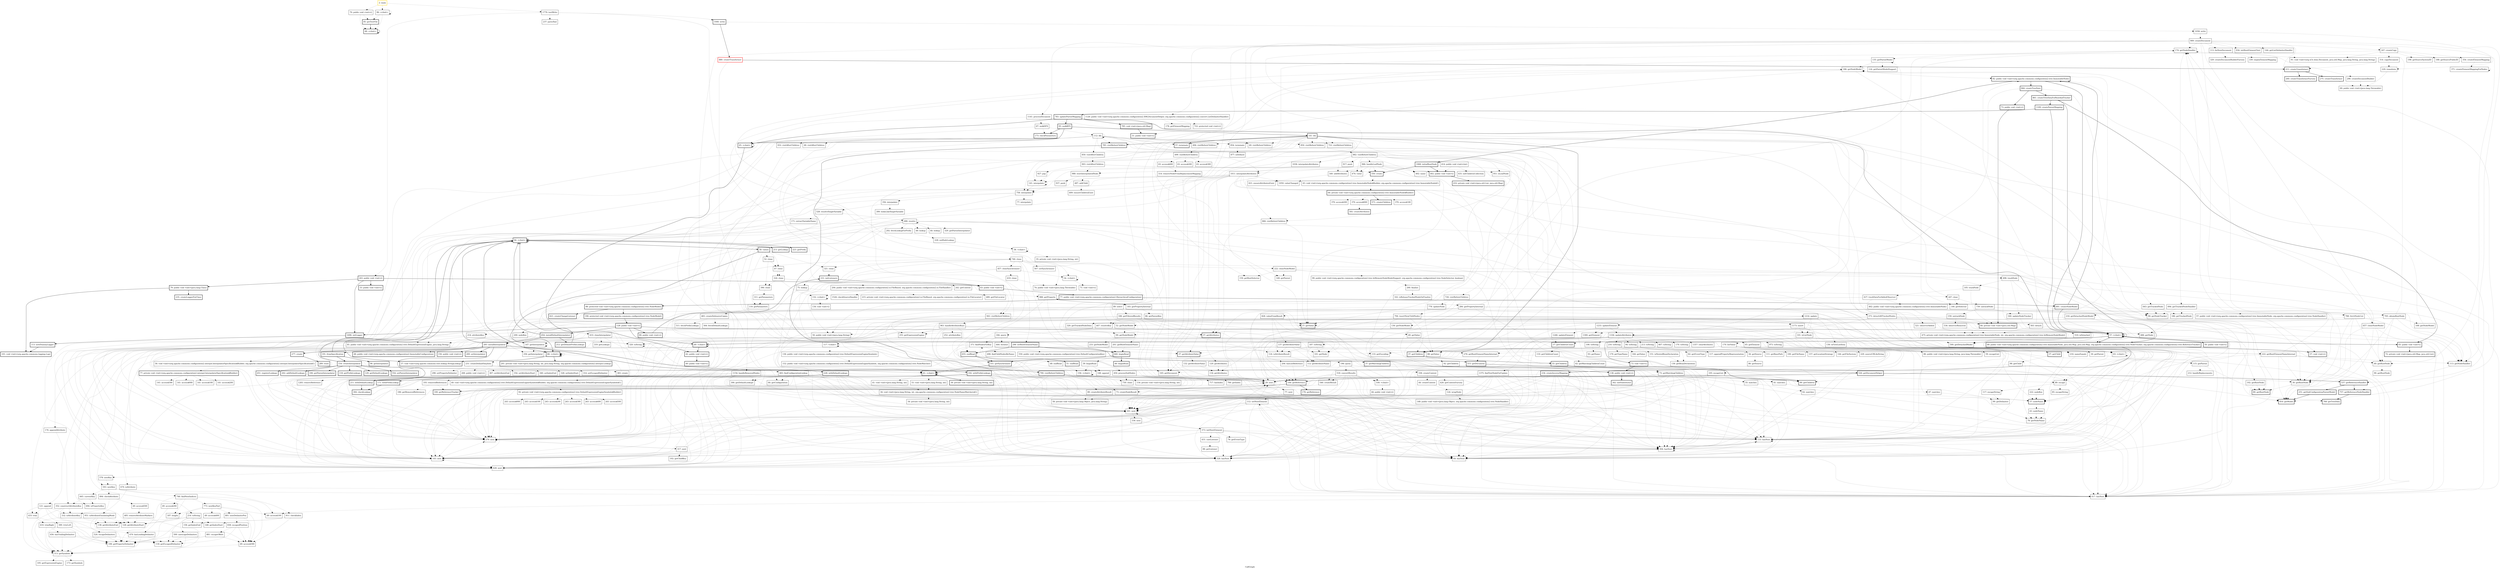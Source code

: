 digraph "CallGraph" {
    label="CallGraph";
node [shape=box];
"2: main" [color=gold] [style=bold]
"880: createTransformer" [color=red] [style=bold]
"96: <clinit>"
"1779: testWrite"
"70: public void <init>()"
"48: <clinit>" [style=bold]
"85: getTestFile" [style=bold]
"237: parseXml"
"1046: write" [style=bold]
"298: setRootElementName" [style=bold]
"243: public void <init>()" [style=bold]
"1058: write"
"640: beginRead" [style=bold]
"655: endRead" [style=bold]
"515: getDocument" [style=bold]
"63: public void <init>()" [style=bold]
"79: public void <init>(java.lang.Class)" [style=bold]
"33: public void <init>()" [style=bold]
"1696: initLogger" [style=bold]
"211: createTransformer" [style=bold]
"133: getEncoding"
"229: transform"
"909: createDocument"
"551: getSynchronizer" [style=bold]
"39: beginRead"
"46: beginRead" [style=bold]
"48: endRead"
"51: endRead" [style=bold]
"526: getDocumentHelper" [style=bold]
"165: getDocument"
"77: public void <init>(org.apache.commons.configuration2.HierarchicalConfiguration)" [style=bold]
"235: createLoggerForClass" [style=bold]
"101: void <init>(org.apache.commons.logging.Log)" [style=bold]
"113: newDummyLogger" [style=bold]
"260: createTransformerFactory" [style=bold]
"275: createTransformer" [style=bold]
"60: public void <init>(java.lang.Throwable)"
"113: forNewDocument"
"88: getValue"
"30: getRootNode"
"40: getRootNode"
"113: getNodeHandler"
"174: getNodeHandler"
"1141: processDocument"
"1154: handleRemovedNodes"
"1126: public void <init>(org.apache.commons.configuration2.XMLDocumentHelper, org.apache.commons.configuration2.convert.ListDelimiterHandler)"
"247: createCopy"
"184: getReference" [style=bold]
"934: initRootElementText"
"816: getModel" [style=bold]
"144: getListDelimiterHandler"
"201: getRootElementName"
"537: getReferenceHandler" [style=bold]
"41: <clinit>" [style=bold]
"156: <clinit>"
"148: append"
"691: createNodeModel" [style=bold]
"88: protected void <init>(org.apache.commons.configuration2.tree.NodeModel)" [style=bold]
"329: createDocumentBuilderFactory"
"91: void <init>(org.w3c.dom.Document, java.util.Map, java.lang.String, java.lang.String)"
"296: createDocumentBuilder"
"339: emptyElementMapping"
"80: getRootNode" [style=bold]
"90: getRootNode"
"757: getReferenceNodeHandler" [style=bold]
"135: getParentModel"
"694: getTrackedNodeHandler"
"146: getSelector"
"45: <clinit>" [style=bold]
"67: walkDFS"
"1336: updateAttributes"
"193: removedReferences"
"1283: removeReference"
"29: next"
"628: next"
"301: next"
"279: next"
"143: next"
"64: hasNext"
"617: hasNext"
"328: hasNext"
"304: hasNext"
"133: hasNext"
"722: protected void <init>()"
"178: getElementMapping"
"314: copyDocument"
"198: getSourceSystemID"
"188: getSourcePublicID"
"354: createElementMapping"
"100: getReferenceTracker" [style=bold]
"176: getReference" [style=bold]
"222: getRootElementNameInternal"
"276: getRootElementNameInternal"
"251: getSubConfigurationParentModel" [style=bold]
"38: private void <init>(java.lang.String, int)" [style=bold]
"154: private void <init>(java.lang.String, int)"
"57: <clinit>" [style=bold]
"82: public void <init>(org.apache.commons.configuration2.tree.ImmutableNode)" [style=bold]
"705: obtainRootNode"
"190: protected void <init>(org.apache.commons.configuration2.tree.NodeModel)" [style=bold]
"621: createChangeListener" [style=bold]
"768: getTreeData" [style=bold]
"124: getParentModelSupport"
"186: getNodeModel"
"99: getNodeModel"
"57: public void <init>(org.apache.commons.configuration2.tree.ImmutableNode, org.apache.commons.configuration2.tree.NodeHandler)"
"186: getTrackedNode"
"216: getDetachedNodeModel"
"90: getNodeTracker"
"42: public void <init>()" [style=bold]
"173: checkParameters" [style=bold]
"112: dfs"
"1357: clearAttributes"
"216: toString"
"214: toString"
"667: toString"
"320: toString"
"106: toString"
"170: toString"
"187: toString"
"94: toString"
"973: toString"
"213: toString"
"320: toString"
"134: getAttributes"
"186: getRemovedReferences"
"77: next"
"578: nextKey"
"334: next"
"317: next"
"112: setNextElement"
"49: access$100"
"31: public void <init>()" [style=bold]
"371: createElementMappingForNodes"
"37: nodeName" [style=bold]
"68: public void <init>(org.apache.commons.configuration2.tree.ImmutableNode, java.util.Map, java.util.Map, org.apache.commons.configuration2.tree.NodeTracker, org.apache.commons.configuration2.tree.ReferenceTracker)" [style=bold]
"83: public void <init>()" [style=bold]
"844: createTreeData" [style=bold]
"1068: initialRootNode" [style=bold]
"52: getNodeModel"
"136: getNodeModel"
"108: getNodeModel"
"128: public void <init>()" [style=bold]
"643: getTrackedNode"
"159: getRootSelector"
"149: getParent"
"233: getNodeModel"
"37: void <init>()" [style=bold]
"320: getTrackedNodeData"
"488: getNode"
"500: getDetachedModel"
"37: getChildren" [style=bold]
"850: visitAfterChildren"
"932: visitAfterChildren"
"48: visitAfterChildren"
"854: terminate"
"57: terminate" [style=bold]
"785: visitBeforeChildren" [style=bold]
"850: visitBeforeChildren"
"942: visitBeforeChildren"
"40: visitBeforeChildren"
"866: visitBeforeChildren"
"722: visitBeforeChildren"
"494: visitBeforeChildren"
"179: getTypeName"
"164: getValue"
"136: getBeanDeclaration"
"151: isNestedBeanDeclaration"
"138: getAttributeEnd"
"128: getAttributeStart"
"158: getIndexEnd"
"148: getIndexStart"
"118: getEscapedDelimiter"
"108: getPropertyDelimiter"
"93: getName"
"101: getNode"
"112: getAttributeName"
"124: isAttributeResult"
"117: appendPropertyRepresentation"
"82: getEventType"
"34: getSource"
"157: getLocationStrategy"
"144: getFileSystem"
"229: sourceURLAsString"
"111: getBasePath"
"100: getFileName"
"593: nextKey"
"373: initNextElement"
"102: getChildKey"
"43: nodeName"
"234: createInverseMapping" [style=bold]
"72: private void <init>(java.util.Map, java.util.List)" [style=bold]
"861: createTreeDataForRootAndTracker" [style=bold]
"73: public void <init>()" [style=bold]
"272: detachAllTrackedNodes"
"402: public void <init>()" [style=bold]
"556: create" [style=bold]
"454: installDefaultInterpolator" [style=bold]
"80: public void <init>()" [style=bold]
"49: <clinit>" [style=bold]
"57: <clinit>" [style=bold]
"50: public void <init>(java.lang.String)"
"102: getRootNode"
"55: getChildren" [style=bold]
"903: visitAfterChildren"
"877: isDefined"
"790: visitBeforeChildren" [style=bold]
"882: visitBeforeChildren"
"963: handleAttributeKeys"
"37: getValue" [style=bold]
"222: nodeKey"
"200: nodeKey"
"255: getExpressionEngine"
"37: getAttributes" [style=bold]
"728: visitBeforeChildren"
"499: visitBeforeChildren"
"86: getSource"
"665: currentKey"
"894: checkAttribute"
"911: checkIndex"
"746: findNextIndices"
"431: castListener"
"78: getEventType"
"78: getNodeName"
"1109: createParentMapping" [style=bold]
"84: private void <init>(java.util.Map)" [style=bold]
"563: detach"
"510: isDetached"
"432: private void <init>(java.util.List, java.util.Map)" [style=bold]
"43: void <init>(org.apache.commons.configuration2.tree.ImmutableNode$Builder, org.apache.commons.configuration2.tree.ImmutableNode$1)"
"94: <clinit>" [style=bold]
"285: installInterpolator" [style=bold]
"212: getDefaultPrefixLookups" [style=bold]
"331: initListeners" [style=bold]
"42: public void <init>()" [style=bold]
"73: void <init>()" [style=bold]
"50: public void <init>()" [style=bold]
"99: getChildren" [style=bold]
"951: isLeafNode"
"988: storeInterpolatedNode"
"927: pop"
"540: addAttributes"
"474: value"
"141: interpolate"
"758: interpolate"
"462: name"
"414: public void <init>(int)"
"37: getChildrenCount" [style=bold]
"917: push"
"1036: interpolateAttributes"
"966: handleLeafNode"
"214: attributeKey"
"252: attributeKey"
"49: getValue"
"81: public void <init>(org.apache.commons.configuration2.tree.DefaultExpressionEngine, java.lang.String)"
"121: append"
"117: <clinit>"
"120: getAttributes"
"778: updateNode"
"794: insertNewChildNodes"
"63: access$200"
"63: access$300"
"63: access$400"
"694: isPropertyKey"
"352: constructAttributeKey"
"49: access$500"
"332: isAttributeKey"
"49: access$300"
"773: nextKeyPart"
"187: length"
"49: access$200"
"88: getListener"
"783: updateParentMapping" [style=bold]
"475: private void <init>(org.apache.commons.configuration2.tree.ImmutableNode, int, org.apache.commons.configuration2.tree.InMemoryNodeModel)"
"64: private void <init>(org.apache.commons.configuration2.tree.ImmutableNode$Builder)" [style=bold]
"37: void <init>(org.apache.commons.text.lookup.StringLookup)" [style=bold]
"213: getLookup" [style=bold]
"223: getPrefix" [style=bold]
"66: <clinit>" [style=bold]
"58: values" [style=bold]
"269: setInterpolator" [style=bold]
"277: create" [style=bold]
"211: withDefaultLookup" [style=bold]
"48: public void <init>(org.apache.commons.configuration2.ImmutableConfiguration)" [style=bold]
"228: withDefaultLookups" [style=bold]
"192: withPrefixLookups" [style=bold]
"156: public void <init>()" [style=bold]
"191: fromSpecification" [style=bold]
"63: public void <init>()" [style=bold]
"40: public void <init>()" [style=bold]
"138: public void <init>()" [style=bold]
"487: addChild"
"937: peek"
"621: ensureAttributesExist"
"256: getInterpolator"
"77: interpolate"
"356: interpolate"
"147: getInterpolator"
"635: initChildrenCollection"
"110: getChildrenCount"
"1011: interpolateAttributes"
"1050: valueChanged"
"176: appendAttribute"
"433: trim"
"524: escapeDelimiters"
"513: getSymbols"
"136: public void <init>(org.apache.commons.configuration2.tree.DefaultExpressionEngineSymbols)"
"66: <clinit>"
"1214: update"
"1173: insert"
"514: removeNodeFromReplacementMapping"
"485: removeAttributeMarkers"
"801: nextDelimiterPos"
"49: access$400"
"470: hasLeadingDelimiter"
"95: walkBFS" [style=bold]
"785: void <init>(java.util.Map)" [style=bold]
"370: access$000"
"571: createChildren" [style=bold]
"370: access$100"
"370: access$200"
"201: private void <init>(java.lang.String, int, java.lang.String, org.apache.commons.configuration2.interpol.Lookup)" [style=bold]
"52: clone"
"321: clone"
"47: clone"
"730: clone"
"746: clone"
"56: void <init>(org.apache.commons.configuration2.interpol.InterpolatorSpecification$Builder, org.apache.commons.configuration2.interpol.InterpolatorSpecification$1)"
"289: reset" [style=bold]
"304: checkLookup" [style=bold]
"171: withPrefixLookup" [style=bold]
"96: getInterpolator" [style=bold]
"154: createInterpolator" [style=bold]
"342: initSubstitutor" [style=bold]
"609: ensureChildrenExist"
"399: looksLikeSingleVariable"
"528: resolveSingleVariable"
"41: <clinit>"
"62: getMatchingChildrenCount"
"37: getAttributeValue" [style=bold]
"389: trimLeft"
"410: trimRight"
"105: getExpressionEngine"
"173: getSymbols"
"152: public void <init>(org.apache.commons.configuration2.tree.DefaultExpressionEngineSymbols, org.apache.commons.configuration2.tree.NodeMatcher)"
"231: createDefaultSmybols"
"63: <clinit>"
"89: escape"
"1233: updateElement"
"101: isListNode"
"136: isFirstListItem"
"170: listValue"
"1300: getElement"
"838: escapedPosition"
"500: unescapeDelimiters"
"141: bfs" [style=bold]
"592: createAttributes" [style=bold]
"396: clone"
"47: clone"
"324: clone"
"74: public void <init>(java.lang.Throwable)"
"567: setSynchronizer"
"433: cloneInterpolator"
"222: cloneNodeModel"
"657: cloneNodeModel"
"54: <clinit>"
"457: cloneSynchronizer"
"77: private void <init>(org.apache.commons.configuration2.interpol.InterpolatorSpecification$Builder)" [style=bold]
"554: setParentInterpolator" [style=bold]
"451: registerLookups" [style=bold]
"262: addDefaultLookups" [style=bold]
"106: getParentInterpolator" [style=bold]
"118: getPrefixLookups" [style=bold]
"129: getDefaultLookups" [style=bold]
"486: resolve"
"171: extractVariableName"
"55: void <init>(java.lang.String, int)"
"41: void <init>(java.lang.String, int)"
"73: getMatchingChildren"
"132: getAttributeValue"
"456: hasTrailingDelimiter"
"268: public void <init>()"
"383: create"
"367: setAttributeEnd"
"354: setAttributeStart"
"340: setIndexEnd"
"328: setIndexStart"
"314: setEscapedDelimiter"
"298: setPropertyDelimiter"
"117: escapeString"
"85: escapeString"
"1246: updateElement"
"204: hasListReference"
"37: getChild" [style=bold]
"30: getParent"
"216: nameEquals"
"86: public void <init>(java.lang.String, java.lang.Throwable)"
"105: escapeList"
"59: escapeList"
"37: getChildren" [style=bold]
"65: getElement"
"881: escapeOffset"
"311: getParameters"
"110: getParameters"
"132: <clinit>"
"204: public void <init>(org.apache.commons.configuration2.io.FileBased, org.apache.commons.configuration2.io.FileHandler)"
"242: getContent"
"319: getLookups"
"306: getDefaultLookups"
"483: findConfigurationLookup"
"99: public void <init>(org.apache.commons.configuration2.tree.InMemoryNodeModelSupport, org.apache.commons.configuration2.tree.NodeSelector, boolean)"
"498: trackNode"
"71: void <init>()"
"410: clone"
"141: access$000"
"141: access$100"
"141: access$200"
"141: access$300"
"46: lookup"
"44: lookup"
"75: lookup"
"329: getParentInterpolator"
"292: fetchLookupForPrefix"
"34: void <init>(java.lang.String, int, org.apache.commons.configuration2.tree.NodeNameMatchers$1)"
"55: matches"
"41: matches"
"40: void <init>(org.apache.commons.configuration2.tree.DefaultExpressionEngineSymbols$Builder, org.apache.commons.configuration2.tree.DefaultExpressionEngineSymbols$1)"
"99: getDelimiter"
"1375: findTextNodeForUpdate"
"98: getChild"
"115: getParent"
"92: getChildren"
"483: createDefensiveCopies"
"134: void <init>()"
"215: private void <init>(org.apache.commons.configuration2.io.FileBased, org.apache.commons.configuration2.io.FileLocator)"
"489: getFileLocator"
"1526: checkSourceHandler"
"64: getConfiguration"
"266: finalize"
"105: trackNode"
"160: updateNodeTracker"
"988: getProperty"
"228: nullSafeLookup"
"34: private void <init>(java.lang.String, int)"
"62: matches"
"47: matches"
"92: private void <init>(org.apache.commons.configuration2.tree.DefaultExpressionEngineSymbols$Builder)"
"212: handleReplacements"
"511: fetchPrefixLookups"
"564: fetchDefaultLookups"
"162: isReleaseTrackedNodeOnFinalize"
"247: close"
"427: trackDataForAddedObserver"
"183: getPropertyInternal"
"284: getPropertyInternal"
"38: <clinit>"
"243: access$000"
"243: access$100"
"243: access$200"
"243: access$300"
"243: access$400"
"243: access$500"
"739: untrackNode"
"521: observerAdded"
"462: public void <init>(org.apache.commons.configuration2.tree.ImmutableNode)"
"89: select"
"86: getParentKey"
"788: fetchNodeList"
"828: valueFromResult"
"35: private void <init>(java.lang.String, int)"
"159: untrackNode"
"188: getFilteredResults"
"447: resolveKey"
"137: getAttributeValue"
"534: observerRemoved"
"184: query"
"196: query"
"371: findNodesForKey"
"444: iterator"
"556: <clinit>"
"338: createContext"
"546: createResult"
"518: convertResults"
"73: createNodeResult"
"450: processSubNodes"
"498: findChildNodesByName"
"679: isAttribute"
"89: createAttributeResult"
"550: public void <init>(org.apache.commons.configuration2.tree.DefaultConfigurationKey)"
"44: public void <init>()"
"426: getContextFactory"
"44: createContext"
"58: private void <init>(java.lang.Object, java.lang.String)"
"717: hasIndex"
"706: getIndex"
"37: getMatchingChildren" [style=bold]
"951: isAttributeEmulatingMode"
"124: wrapNode"
"148: public void <init>(java.lang.Object, org.apache.commons.configuration2.tree.NodeHandler)"
"2: main"->"96: <clinit>" [style=dotted];

"2: main"->"1779: testWrite" [style=dotted];

"2: main"->"70: public void <init>()" [style=dotted];

"96: <clinit>"->"48: <clinit>" [style=dotted];

"96: <clinit>"->"96: <clinit>" [style=dotted];

"96: <clinit>"->"85: getTestFile" [style=dotted];

"1779: testWrite"->"237: parseXml" [style=dotted];

"1779: testWrite"->"1046: write" [style=dotted];

"1779: testWrite"->"298: setRootElementName" [style=dotted];

"1779: testWrite"->"243: public void <init>()" [style=dotted];

"70: public void <init>()"->"48: <clinit>" [style=dotted];

"70: public void <init>()"->"85: getTestFile" [style=dotted];

"48: <clinit>"->"48: <clinit>";

"85: getTestFile"->"48: <clinit>";

"1046: write"->"880: createTransformer";

"1046: write"->"1058: write" [style=dotted];

"298: setRootElementName"->"640: beginRead";

"298: setRootElementName"->"655: endRead";

"298: setRootElementName"->"515: getDocument";

"243: public void <init>()"->"63: public void <init>()";

"243: public void <init>()"->"79: public void <init>(java.lang.Class)";

"243: public void <init>()"->"33: public void <init>()";

"243: public void <init>()"->"1696: initLogger";

"880: createTransformer"->"211: createTransformer";

"880: createTransformer"->"133: getEncoding" [style=dotted];

"1058: write"->"229: transform" [style=dotted];

"1058: write"->"909: createDocument" [style=dotted];

"640: beginRead"->"551: getSynchronizer";

"640: beginRead"->"39: beginRead" [style=dotted];

"640: beginRead"->"46: beginRead";

"655: endRead"->"551: getSynchronizer";

"655: endRead"->"48: endRead" [style=dotted];

"655: endRead"->"51: endRead";

"515: getDocument"->"526: getDocumentHelper";

"515: getDocument"->"165: getDocument" [style=dotted];

"63: public void <init>()"->"77: public void <init>(org.apache.commons.configuration2.HierarchicalConfiguration)";

"79: public void <init>(java.lang.Class)"->"235: createLoggerForClass";

"79: public void <init>(java.lang.Class)"->"101: void <init>(org.apache.commons.logging.Log)";

"1696: initLogger"->"113: newDummyLogger";

"211: createTransformer"->"260: createTransformerFactory";

"211: createTransformer"->"275: createTransformer";

"229: transform"->"60: public void <init>(java.lang.Throwable)" [style=dotted];

"909: createDocument"->"113: forNewDocument" [style=dotted];

"909: createDocument"->"88: getValue" [style=dotted];

"909: createDocument"->"30: getRootNode" [style=dotted];

"909: createDocument"->"40: getRootNode" [style=dotted];

"909: createDocument"->"113: getNodeHandler" [style=dotted];

"909: createDocument"->"174: getNodeHandler" [style=dotted];

"909: createDocument"->"165: getDocument" [style=dotted];

"909: createDocument"->"1141: processDocument" [style=dotted];

"909: createDocument"->"1154: handleRemovedNodes" [style=dotted];

"909: createDocument"->"1126: public void <init>(org.apache.commons.configuration2.XMLDocumentHelper, org.apache.commons.configuration2.convert.ListDelimiterHandler)" [style=dotted];

"909: createDocument"->"247: createCopy" [style=dotted];

"909: createDocument"->"184: getReference" [style=dotted];

"909: createDocument"->"934: initRootElementText" [style=dotted];

"909: createDocument"->"816: getModel" [style=dotted];

"909: createDocument"->"144: getListDelimiterHandler" [style=dotted];

"909: createDocument"->"201: getRootElementName" [style=dotted];

"909: createDocument"->"537: getReferenceHandler" [style=dotted];

"551: getSynchronizer"->"41: <clinit>";

"39: beginRead"->"156: <clinit>" [style=dotted];

"39: beginRead"->"148: append" [style=dotted];

"48: endRead"->"156: <clinit>" [style=dotted];

"48: endRead"->"148: append" [style=dotted];

"526: getDocumentHelper"->"537: getReferenceHandler";

"526: getDocumentHelper"->"184: getReference";

"526: getDocumentHelper"->"30: getRootNode" [style=dotted];

"77: public void <init>(org.apache.commons.configuration2.HierarchicalConfiguration)"->"691: createNodeModel";

"77: public void <init>(org.apache.commons.configuration2.HierarchicalConfiguration)"->"88: protected void <init>(org.apache.commons.configuration2.tree.NodeModel)";

"113: newDummyLogger"->"101: void <init>(org.apache.commons.logging.Log)";

"275: createTransformer"->"60: public void <init>(java.lang.Throwable)" [style=dotted];

"113: forNewDocument"->"329: createDocumentBuilderFactory" [style=dotted];

"113: forNewDocument"->"91: void <init>(org.w3c.dom.Document, java.util.Map, java.lang.String, java.lang.String)" [style=dotted];

"113: forNewDocument"->"296: createDocumentBuilder" [style=dotted];

"113: forNewDocument"->"339: emptyElementMapping" [style=dotted];

"30: getRootNode"->"80: getRootNode" [style=dotted];

"40: getRootNode"->"90: getRootNode" [style=dotted];

"113: getNodeHandler"->"757: getReferenceNodeHandler" [style=dotted];

"174: getNodeHandler"->"135: getParentModel" [style=dotted];

"174: getNodeHandler"->"694: getTrackedNodeHandler" [style=dotted];

"174: getNodeHandler"->"146: getSelector" [style=dotted];

"1141: processDocument"->"45: <clinit>" [style=dotted];

"1141: processDocument"->"67: walkDFS" [style=dotted];

"1141: processDocument"->"30: getRootNode" [style=dotted];

"1141: processDocument"->"1336: updateAttributes" [style=dotted];

"1154: handleRemovedNodes"->"193: removedReferences" [style=dotted];

"1154: handleRemovedNodes"->"1283: removeReference" [style=dotted];

"1154: handleRemovedNodes"->"29: next" [style=dotted];

"1154: handleRemovedNodes"->"628: next" [style=dotted];

"1154: handleRemovedNodes"->"301: next" [style=dotted];

"1154: handleRemovedNodes"->"279: next" [style=dotted];

"1154: handleRemovedNodes"->"143: next" [style=dotted];

"1154: handleRemovedNodes"->"64: hasNext" [style=dotted];

"1154: handleRemovedNodes"->"617: hasNext" [style=dotted];

"1154: handleRemovedNodes"->"328: hasNext" [style=dotted];

"1154: handleRemovedNodes"->"304: hasNext" [style=dotted];

"1154: handleRemovedNodes"->"133: hasNext" [style=dotted];

"1126: public void <init>(org.apache.commons.configuration2.XMLDocumentHelper, org.apache.commons.configuration2.convert.ListDelimiterHandler)"->"722: protected void <init>()" [style=dotted];

"1126: public void <init>(org.apache.commons.configuration2.XMLDocumentHelper, org.apache.commons.configuration2.convert.ListDelimiterHandler)"->"178: getElementMapping" [style=dotted];

"1126: public void <init>(org.apache.commons.configuration2.XMLDocumentHelper, org.apache.commons.configuration2.convert.ListDelimiterHandler)"->"165: getDocument" [style=dotted];

"247: createCopy"->"314: copyDocument" [style=dotted];

"247: createCopy"->"91: void <init>(org.w3c.dom.Document, java.util.Map, java.lang.String, java.lang.String)" [style=dotted];

"247: createCopy"->"198: getSourceSystemID" [style=dotted];

"247: createCopy"->"188: getSourcePublicID" [style=dotted];

"247: createCopy"->"165: getDocument" [style=dotted];

"247: createCopy"->"354: createElementMapping" [style=dotted];

"184: getReference"->"100: getReferenceTracker";

"184: getReference"->"176: getReference";

"201: getRootElementName"->"640: beginRead" [style=dotted];

"201: getRootElementName"->"655: endRead" [style=dotted];

"201: getRootElementName"->"222: getRootElementNameInternal" [style=dotted];

"201: getRootElementName"->"276: getRootElementNameInternal" [style=dotted];

"537: getReferenceHandler"->"251: getSubConfigurationParentModel";

"537: getReferenceHandler"->"757: getReferenceNodeHandler";

"41: <clinit>"->"41: <clinit>";

"41: <clinit>"->"38: private void <init>(java.lang.String, int)";

"156: <clinit>"->"156: <clinit>" [style=dotted];

"156: <clinit>"->"154: private void <init>(java.lang.String, int)" [style=dotted];

"691: createNodeModel"->"57: <clinit>";

"691: createNodeModel"->"82: public void <init>(org.apache.commons.configuration2.tree.ImmutableNode)";

"691: createNodeModel"->"705: obtainRootNode" [style=dotted];

"88: protected void <init>(org.apache.commons.configuration2.tree.NodeModel)"->"190: protected void <init>(org.apache.commons.configuration2.tree.NodeModel)";

"88: protected void <init>(org.apache.commons.configuration2.tree.NodeModel)"->"621: createChangeListener";

"296: createDocumentBuilder"->"60: public void <init>(java.lang.Throwable)" [style=dotted];

"757: getReferenceNodeHandler"->"768: getTreeData";

"135: getParentModel"->"124: getParentModelSupport" [style=dotted];

"135: getParentModel"->"186: getNodeModel" [style=dotted];

"135: getParentModel"->"99: getNodeModel" [style=dotted];

"694: getTrackedNodeHandler"->"57: public void <init>(org.apache.commons.configuration2.tree.ImmutableNode, org.apache.commons.configuration2.tree.NodeHandler)" [style=dotted];

"694: getTrackedNodeHandler"->"186: getTrackedNode" [style=dotted];

"694: getTrackedNodeHandler"->"113: getNodeHandler" [style=dotted];

"694: getTrackedNodeHandler"->"216: getDetachedNodeModel" [style=dotted];

"694: getTrackedNodeHandler"->"90: getNodeTracker" [style=dotted];

"45: <clinit>"->"45: <clinit>";

"45: <clinit>"->"42: public void <init>()";

"67: walkDFS"->"45: <clinit>" [style=dotted];

"67: walkDFS"->"173: checkParameters" [style=dotted];

"67: walkDFS"->"112: dfs" [style=dotted];

"1336: updateAttributes"->"1357: clearAttributes" [style=dotted];

"1336: updateAttributes"->"216: toString" [style=dotted];

"1336: updateAttributes"->"214: toString" [style=dotted];

"1336: updateAttributes"->"667: toString" [style=dotted];

"1336: updateAttributes"->"320: toString" [style=dotted];

"1336: updateAttributes"->"106: toString" [style=dotted];

"1336: updateAttributes"->"170: toString" [style=dotted];

"1336: updateAttributes"->"187: toString" [style=dotted];

"1336: updateAttributes"->"94: toString" [style=dotted];

"1336: updateAttributes"->"973: toString" [style=dotted];

"1336: updateAttributes"->"213: toString" [style=dotted];

"1336: updateAttributes"->"320: toString" [style=dotted];

"1336: updateAttributes"->"29: next" [style=dotted];

"1336: updateAttributes"->"628: next" [style=dotted];

"1336: updateAttributes"->"301: next" [style=dotted];

"1336: updateAttributes"->"279: next" [style=dotted];

"1336: updateAttributes"->"143: next" [style=dotted];

"1336: updateAttributes"->"64: hasNext" [style=dotted];

"1336: updateAttributes"->"617: hasNext" [style=dotted];

"1336: updateAttributes"->"328: hasNext" [style=dotted];

"1336: updateAttributes"->"304: hasNext" [style=dotted];

"1336: updateAttributes"->"133: hasNext" [style=dotted];

"1336: updateAttributes"->"134: getAttributes" [style=dotted];

"193: removedReferences"->"100: getReferenceTracker" [style=dotted];

"193: removedReferences"->"186: getRemovedReferences" [style=dotted];

"29: next"->"77: next" [style=dotted];

"628: next"->"578: nextKey" [style=dotted];

"301: next"->"334: next" [style=dotted];

"279: next"->"317: next" [style=dotted];

"143: next"->"29: next" [style=dotted];

"143: next"->"628: next" [style=dotted];

"143: next"->"301: next" [style=dotted];

"143: next"->"279: next" [style=dotted];

"143: next"->"143: next" [style=dotted];

"64: hasNext"->"112: setNextElement" [style=dotted];

"617: hasNext"->"49: access$100" [style=dotted];

"304: hasNext"->"64: hasNext" [style=dotted];

"304: hasNext"->"617: hasNext" [style=dotted];

"304: hasNext"->"328: hasNext" [style=dotted];

"304: hasNext"->"304: hasNext" [style=dotted];

"304: hasNext"->"133: hasNext" [style=dotted];

"133: hasNext"->"64: hasNext" [style=dotted];

"133: hasNext"->"617: hasNext" [style=dotted];

"133: hasNext"->"328: hasNext" [style=dotted];

"133: hasNext"->"304: hasNext" [style=dotted];

"133: hasNext"->"133: hasNext" [style=dotted];

"722: protected void <init>()"->"31: public void <init>()" [style=dotted];

"314: copyDocument"->"211: createTransformer" [style=dotted];

"314: copyDocument"->"229: transform" [style=dotted];

"354: createElementMapping"->"371: createElementMappingForNodes" [style=dotted];

"222: getRootElementNameInternal"->"816: getModel" [style=dotted];

"222: getRootElementNameInternal"->"37: nodeName" [style=dotted];

"222: getRootElementNameInternal"->"30: getRootNode" [style=dotted];

"222: getRootElementNameInternal"->"40: getRootNode" [style=dotted];

"222: getRootElementNameInternal"->"113: getNodeHandler" [style=dotted];

"222: getRootElementNameInternal"->"174: getNodeHandler" [style=dotted];

"276: getRootElementNameInternal"->"515: getDocument" [style=dotted];

"251: getSubConfigurationParentModel"->"816: getModel";

"57: <clinit>"->"68: public void <init>(org.apache.commons.configuration2.tree.ImmutableNode, java.util.Map, java.util.Map, org.apache.commons.configuration2.tree.NodeTracker, org.apache.commons.configuration2.tree.ReferenceTracker)";

"57: <clinit>"->"83: public void <init>()";

"57: <clinit>"->"57: <clinit>";

"82: public void <init>(org.apache.commons.configuration2.tree.ImmutableNode)"->"844: createTreeData";

"82: public void <init>(org.apache.commons.configuration2.tree.ImmutableNode)"->"57: <clinit>";

"82: public void <init>(org.apache.commons.configuration2.tree.ImmutableNode)"->"1068: initialRootNode";

"705: obtainRootNode"->"52: getNodeModel" [style=dotted];

"705: obtainRootNode"->"30: getRootNode" [style=dotted];

"705: obtainRootNode"->"40: getRootNode" [style=dotted];

"705: obtainRootNode"->"113: getNodeHandler" [style=dotted];

"705: obtainRootNode"->"174: getNodeHandler" [style=dotted];

"705: obtainRootNode"->"136: getNodeModel" [style=dotted];

"705: obtainRootNode"->"108: getNodeModel" [style=dotted];

"190: protected void <init>(org.apache.commons.configuration2.tree.NodeModel)"->"128: public void <init>()";

"186: getNodeModel"->"57: <clinit>" [style=dotted];

"186: getNodeModel"->"82: public void <init>(org.apache.commons.configuration2.tree.ImmutableNode)" [style=dotted];

"186: getNodeModel"->"643: getTrackedNode" [style=dotted];

"186: getNodeModel"->"186: getNodeModel" [style=dotted];

"186: getNodeModel"->"99: getNodeModel" [style=dotted];

"186: getNodeModel"->"159: getRootSelector" [style=dotted];

"186: getNodeModel"->"149: getParent" [style=dotted];

"99: getNodeModel"->"233: getNodeModel" [style=dotted];

"57: public void <init>(org.apache.commons.configuration2.tree.ImmutableNode, org.apache.commons.configuration2.tree.NodeHandler)"->"37: void <init>()" [style=dotted];

"186: getTrackedNode"->"320: getTrackedNodeData" [style=dotted];

"186: getTrackedNode"->"488: getNode" [style=dotted];

"216: getDetachedNodeModel"->"320: getTrackedNodeData" [style=dotted];

"216: getDetachedNodeModel"->"500: getDetachedModel" [style=dotted];

"112: dfs"->"45: <clinit>" [style=dotted];

"112: dfs"->"29: next" [style=dotted];

"112: dfs"->"628: next" [style=dotted];

"112: dfs"->"301: next" [style=dotted];

"112: dfs"->"279: next" [style=dotted];

"112: dfs"->"143: next" [style=dotted];

"112: dfs"->"64: hasNext" [style=dotted];

"112: dfs"->"617: hasNext" [style=dotted];

"112: dfs"->"328: hasNext" [style=dotted];

"112: dfs"->"304: hasNext" [style=dotted];

"112: dfs"->"133: hasNext" [style=dotted];

"112: dfs"->"37: getChildren" [style=dotted];

"112: dfs"->"850: visitAfterChildren" [style=dotted];

"112: dfs"->"932: visitAfterChildren" [style=dotted];

"112: dfs"->"48: visitAfterChildren" [style=dotted];

"112: dfs"->"854: terminate" [style=dotted];

"112: dfs"->"57: terminate" [style=dotted];

"112: dfs"->"785: visitBeforeChildren" [style=dotted];

"112: dfs"->"850: visitBeforeChildren" [style=dotted];

"112: dfs"->"942: visitBeforeChildren" [style=dotted];

"112: dfs"->"40: visitBeforeChildren" [style=dotted];

"112: dfs"->"866: visitBeforeChildren" [style=dotted];

"112: dfs"->"722: visitBeforeChildren" [style=dotted];

"112: dfs"->"494: visitBeforeChildren" [style=dotted];

"112: dfs"->"112: dfs" [style=dotted];

"216: toString"->"179: getTypeName" [style=dotted];

"216: toString"->"164: getValue" [style=dotted];

"216: toString"->"136: getBeanDeclaration" [style=dotted];

"216: toString"->"151: isNestedBeanDeclaration" [style=dotted];

"214: toString"->"138: getAttributeEnd" [style=dotted];

"214: toString"->"128: getAttributeStart" [style=dotted];

"214: toString"->"158: getIndexEnd" [style=dotted];

"214: toString"->"148: getIndexStart" [style=dotted];

"214: toString"->"118: getEscapedDelimiter" [style=dotted];

"214: toString"->"108: getPropertyDelimiter" [style=dotted];

"106: toString"->"93: getName" [style=dotted];

"187: toString"->"101: getNode" [style=dotted];

"187: toString"->"112: getAttributeName" [style=dotted];

"187: toString"->"124: isAttributeResult" [style=dotted];

"94: toString"->"117: appendPropertyRepresentation" [style=dotted];

"94: toString"->"82: getEventType" [style=dotted];

"94: toString"->"34: getSource" [style=dotted];

"973: toString"->"222: getRootElementNameInternal" [style=dotted];

"973: toString"->"276: getRootElementNameInternal" [style=dotted];

"213: toString"->"157: getLocationStrategy" [style=dotted];

"213: toString"->"144: getFileSystem" [style=dotted];

"213: toString"->"133: getEncoding" [style=dotted];

"213: toString"->"229: sourceURLAsString" [style=dotted];

"213: toString"->"111: getBasePath" [style=dotted];

"213: toString"->"100: getFileName" [style=dotted];

"320: toString"->"320: toString" [style=dotted];

"77: next"->"112: setNextElement" [style=dotted];

"578: nextKey"->"593: nextKey" [style=dotted];

"334: next"->"373: initNextElement" [style=dotted];

"317: next"->"102: getChildKey" [style=dotted];

"317: next"->"29: next" [style=dotted];

"317: next"->"628: next" [style=dotted];

"317: next"->"301: next" [style=dotted];

"317: next"->"279: next" [style=dotted];

"317: next"->"143: next" [style=dotted];

"112: setNextElement"->"29: next" [style=dotted];

"112: setNextElement"->"628: next" [style=dotted];

"112: setNextElement"->"301: next" [style=dotted];

"112: setNextElement"->"279: next" [style=dotted];

"112: setNextElement"->"143: next" [style=dotted];

"112: setNextElement"->"64: hasNext" [style=dotted];

"112: setNextElement"->"617: hasNext" [style=dotted];

"112: setNextElement"->"328: hasNext" [style=dotted];

"112: setNextElement"->"304: hasNext" [style=dotted];

"112: setNextElement"->"133: hasNext" [style=dotted];

"371: createElementMappingForNodes"->"371: createElementMappingForNodes" [style=dotted];

"37: nodeName"->"43: nodeName" [style=dotted];

"68: public void <init>(org.apache.commons.configuration2.tree.ImmutableNode, java.util.Map, java.util.Map, org.apache.commons.configuration2.tree.NodeTracker, org.apache.commons.configuration2.tree.ReferenceTracker)"->"37: void <init>()";

"68: public void <init>(org.apache.commons.configuration2.tree.ImmutableNode, java.util.Map, java.util.Map, org.apache.commons.configuration2.tree.NodeTracker, org.apache.commons.configuration2.tree.ReferenceTracker)"->"234: createInverseMapping";

"83: public void <init>()"->"72: private void <init>(java.util.Map, java.util.List)";

"844: createTreeData"->"90: getNodeTracker" [style=dotted];

"844: createTreeData"->"861: createTreeDataForRootAndTracker";

"844: createTreeData"->"73: public void <init>()";

"844: createTreeData"->"272: detachAllTrackedNodes" [style=dotted];

"1068: initialRootNode"->"402: public void <init>()";

"1068: initialRootNode"->"556: create";

"52: getNodeModel"->"99: getNodeModel" [style=dotted];

"52: getNodeModel"->"186: getNodeModel" [style=dotted];

"136: getNodeModel"->"99: getNodeModel" [style=dotted];

"108: getNodeModel"->"186: getNodeModel" [style=dotted];

"128: public void <init>()"->"454: installDefaultInterpolator";

"128: public void <init>()"->"1696: initLogger";

"128: public void <init>()"->"80: public void <init>()";

"128: public void <init>()"->"49: <clinit>";

"128: public void <init>()"->"57: <clinit>";

"643: getTrackedNode"->"186: getTrackedNode" [style=dotted];

"643: getTrackedNode"->"90: getNodeTracker" [style=dotted];

"233: getNodeModel"->"640: beginRead" [style=dotted];

"233: getNodeModel"->"655: endRead" [style=dotted];

"233: getNodeModel"->"816: getModel" [style=dotted];

"320: getTrackedNodeData"->"50: public void <init>(java.lang.String)" [style=dotted];

"488: getNode"->"500: getDetachedModel" [style=dotted];

"488: getNode"->"102: getRootNode" [style=dotted];

"37: getChildren"->"55: getChildren";

"850: visitAfterChildren"->"903: visitAfterChildren" [style=dotted];

"854: terminate"->"877: isDefined" [style=dotted];

"785: visitBeforeChildren"->"790: visitBeforeChildren";

"850: visitBeforeChildren"->"882: visitBeforeChildren" [style=dotted];

"942: visitBeforeChildren"->"963: handleAttributeKeys" [style=dotted];

"942: visitBeforeChildren"->"37: getValue" [style=dotted];

"942: visitBeforeChildren"->"222: nodeKey" [style=dotted];

"942: visitBeforeChildren"->"200: nodeKey" [style=dotted];

"942: visitBeforeChildren"->"255: getExpressionEngine" [style=dotted];

"866: visitBeforeChildren"->"37: getValue" [style=dotted];

"866: visitBeforeChildren"->"37: getAttributes" [style=dotted];

"722: visitBeforeChildren"->"728: visitBeforeChildren" [style=dotted];

"494: visitBeforeChildren"->"499: visitBeforeChildren" [style=dotted];

"151: isNestedBeanDeclaration"->"136: getBeanDeclaration" [style=dotted];

"124: isAttributeResult"->"112: getAttributeName" [style=dotted];

"34: getSource"->"86: getSource" [style=dotted];

"593: nextKey"->"617: hasNext" [style=dotted];

"593: nextKey"->"665: currentKey" [style=dotted];

"593: nextKey"->"894: checkAttribute" [style=dotted];

"593: nextKey"->"911: checkIndex" [style=dotted];

"593: nextKey"->"746: findNextIndices" [style=dotted];

"373: initNextElement"->"431: castListener" [style=dotted];

"373: initNextElement"->"78: getEventType" [style=dotted];

"373: initNextElement"->"29: next" [style=dotted];

"373: initNextElement"->"628: next" [style=dotted];

"373: initNextElement"->"301: next" [style=dotted];

"373: initNextElement"->"279: next" [style=dotted];

"373: initNextElement"->"143: next" [style=dotted];

"373: initNextElement"->"64: hasNext" [style=dotted];

"373: initNextElement"->"617: hasNext" [style=dotted];

"373: initNextElement"->"328: hasNext" [style=dotted];

"373: initNextElement"->"304: hasNext" [style=dotted];

"373: initNextElement"->"133: hasNext" [style=dotted];

"43: nodeName"->"78: getNodeName" [style=dotted];

"234: createInverseMapping"->"29: next" [style=dotted];

"234: createInverseMapping"->"628: next" [style=dotted];

"234: createInverseMapping"->"301: next" [style=dotted];

"234: createInverseMapping"->"279: next" [style=dotted];

"234: createInverseMapping"->"143: next" [style=dotted];

"234: createInverseMapping"->"64: hasNext" [style=dotted];

"234: createInverseMapping"->"617: hasNext" [style=dotted];

"234: createInverseMapping"->"328: hasNext" [style=dotted];

"234: createInverseMapping"->"304: hasNext" [style=dotted];

"234: createInverseMapping"->"133: hasNext" [style=dotted];

"861: createTreeDataForRootAndTracker"->"68: public void <init>(org.apache.commons.configuration2.tree.ImmutableNode, java.util.Map, java.util.Map, org.apache.commons.configuration2.tree.NodeTracker, org.apache.commons.configuration2.tree.ReferenceTracker)";

"861: createTreeDataForRootAndTracker"->"83: public void <init>()";

"861: createTreeDataForRootAndTracker"->"1109: createParentMapping";

"73: public void <init>()"->"84: private void <init>(java.util.Map)";

"272: detachAllTrackedNodes"->"84: private void <init>(java.util.Map)" [style=dotted];

"272: detachAllTrackedNodes"->"563: detach" [style=dotted];

"272: detachAllTrackedNodes"->"510: isDetached" [style=dotted];

"272: detachAllTrackedNodes"->"29: next" [style=dotted];

"272: detachAllTrackedNodes"->"628: next" [style=dotted];

"272: detachAllTrackedNodes"->"301: next" [style=dotted];

"272: detachAllTrackedNodes"->"279: next" [style=dotted];

"272: detachAllTrackedNodes"->"143: next" [style=dotted];

"272: detachAllTrackedNodes"->"64: hasNext" [style=dotted];

"272: detachAllTrackedNodes"->"617: hasNext" [style=dotted];

"272: detachAllTrackedNodes"->"328: hasNext" [style=dotted];

"272: detachAllTrackedNodes"->"304: hasNext" [style=dotted];

"272: detachAllTrackedNodes"->"133: hasNext" [style=dotted];

"402: public void <init>()"->"432: private void <init>(java.util.List, java.util.Map)";

"556: create"->"43: void <init>(org.apache.commons.configuration2.tree.ImmutableNode$Builder, org.apache.commons.configuration2.tree.ImmutableNode$1)" [style=dotted];

"454: installDefaultInterpolator"->"94: <clinit>";

"454: installDefaultInterpolator"->"285: installInterpolator";

"454: installDefaultInterpolator"->"212: getDefaultPrefixLookups";

"80: public void <init>()"->"331: initListeners";

"49: <clinit>"->"49: <clinit>";

"49: <clinit>"->"42: public void <init>()";

"57: <clinit>"->"57: <clinit>";

"57: <clinit>"->"73: void <init>()";

"57: <clinit>"->"50: public void <init>()";

"57: <clinit>"->"49: <clinit>";

"102: getRootNode"->"768: getTreeData" [style=dotted];

"102: getRootNode"->"80: getRootNode" [style=dotted];

"55: getChildren"->"99: getChildren";

"903: visitAfterChildren"->"951: isLeafNode" [style=dotted];

"903: visitAfterChildren"->"556: create" [style=dotted];

"903: visitAfterChildren"->"988: storeInterpolatedNode" [style=dotted];

"903: visitAfterChildren"->"927: pop" [style=dotted];

"790: visitBeforeChildren"->"99: getChildren";

"790: visitBeforeChildren"->"29: next" [style=dotted];

"790: visitBeforeChildren"->"628: next" [style=dotted];

"790: visitBeforeChildren"->"301: next" [style=dotted];

"790: visitBeforeChildren"->"279: next" [style=dotted];

"790: visitBeforeChildren"->"143: next" [style=dotted];

"790: visitBeforeChildren"->"64: hasNext" [style=dotted];

"790: visitBeforeChildren"->"617: hasNext" [style=dotted];

"790: visitBeforeChildren"->"328: hasNext" [style=dotted];

"790: visitBeforeChildren"->"304: hasNext" [style=dotted];

"790: visitBeforeChildren"->"133: hasNext" [style=dotted];

"882: visitBeforeChildren"->"951: isLeafNode" [style=dotted];

"882: visitBeforeChildren"->"540: addAttributes" [style=dotted];

"882: visitBeforeChildren"->"474: value" [style=dotted];

"882: visitBeforeChildren"->"141: interpolate" [style=dotted];

"882: visitBeforeChildren"->"758: interpolate" [style=dotted];

"882: visitBeforeChildren"->"462: name" [style=dotted];

"882: visitBeforeChildren"->"414: public void <init>(int)" [style=dotted];

"882: visitBeforeChildren"->"37: getValue" [style=dotted];

"882: visitBeforeChildren"->"37: nodeName" [style=dotted];

"882: visitBeforeChildren"->"37: getChildrenCount" [style=dotted];

"882: visitBeforeChildren"->"917: push" [style=dotted];

"882: visitBeforeChildren"->"1036: interpolateAttributes" [style=dotted];

"882: visitBeforeChildren"->"966: handleLeafNode" [style=dotted];

"963: handleAttributeKeys"->"37: getAttributes" [style=dotted];

"963: handleAttributeKeys"->"214: attributeKey" [style=dotted];

"963: handleAttributeKeys"->"252: attributeKey" [style=dotted];

"963: handleAttributeKeys"->"255: getExpressionEngine" [style=dotted];

"963: handleAttributeKeys"->"29: next" [style=dotted];

"963: handleAttributeKeys"->"628: next" [style=dotted];

"963: handleAttributeKeys"->"301: next" [style=dotted];

"963: handleAttributeKeys"->"279: next" [style=dotted];

"963: handleAttributeKeys"->"143: next" [style=dotted];

"963: handleAttributeKeys"->"64: hasNext" [style=dotted];

"963: handleAttributeKeys"->"617: hasNext" [style=dotted];

"963: handleAttributeKeys"->"328: hasNext" [style=dotted];

"963: handleAttributeKeys"->"304: hasNext" [style=dotted];

"963: handleAttributeKeys"->"133: hasNext" [style=dotted];

"37: getValue"->"49: getValue" [style=dotted];

"222: nodeKey"->"37: nodeName" [style=dotted];

"200: nodeKey"->"81: public void <init>(org.apache.commons.configuration2.tree.DefaultExpressionEngine, java.lang.String)" [style=dotted];

"200: nodeKey"->"320: toString" [style=dotted];

"200: nodeKey"->"121: append" [style=dotted];

"200: nodeKey"->"37: nodeName" [style=dotted];

"255: getExpressionEngine"->"117: <clinit>" [style=dotted];

"37: getAttributes"->"120: getAttributes" [style=dotted];

"728: visitBeforeChildren"->"778: updateNode" [style=dotted];

"728: visitBeforeChildren"->"794: insertNewChildNodes" [style=dotted];

"499: visitBeforeChildren"->"63: access$200" [style=dotted];

"499: visitBeforeChildren"->"63: access$300" [style=dotted];

"499: visitBeforeChildren"->"63: access$400" [style=dotted];

"665: currentKey"->"694: isPropertyKey" [style=dotted];

"665: currentKey"->"352: constructAttributeKey" [style=dotted];

"894: checkAttribute"->"49: access$500" [style=dotted];

"894: checkAttribute"->"332: isAttributeKey" [style=dotted];

"911: checkIndex"->"158: getIndexEnd" [style=dotted];

"911: checkIndex"->"148: getIndexStart" [style=dotted];

"911: checkIndex"->"49: access$300" [style=dotted];

"746: findNextIndices"->"49: access$100" [style=dotted];

"746: findNextIndices"->"773: nextKeyPart" [style=dotted];

"746: findNextIndices"->"187: length" [style=dotted];

"746: findNextIndices"->"108: getPropertyDelimiter" [style=dotted];

"746: findNextIndices"->"49: access$200" [style=dotted];

"746: findNextIndices"->"49: access$300" [style=dotted];

"431: castListener"->"88: getListener" [style=dotted];

"1109: createParentMapping"->"57: <clinit>";

"1109: createParentMapping"->"783: updateParentMapping";

"563: detach"->"57: <clinit>" [style=dotted];

"563: detach"->"475: private void <init>(org.apache.commons.configuration2.tree.ImmutableNode, int, org.apache.commons.configuration2.tree.InMemoryNodeModel)" [style=dotted];

"563: detach"->"82: public void <init>(org.apache.commons.configuration2.tree.ImmutableNode)" [style=dotted];

"563: detach"->"488: getNode" [style=dotted];

"510: isDetached"->"500: getDetachedModel" [style=dotted];

"43: void <init>(org.apache.commons.configuration2.tree.ImmutableNode$Builder, org.apache.commons.configuration2.tree.ImmutableNode$1)"->"64: private void <init>(org.apache.commons.configuration2.tree.ImmutableNode$Builder)" [style=dotted];

"94: <clinit>"->"94: <clinit>";

"94: <clinit>"->"37: void <init>(org.apache.commons.text.lookup.StringLookup)";

"94: <clinit>"->"213: getLookup";

"94: <clinit>"->"223: getPrefix";

"94: <clinit>"->"66: <clinit>";

"94: <clinit>"->"58: values";

"285: installInterpolator"->"94: <clinit>";

"285: installInterpolator"->"269: setInterpolator";

"285: installInterpolator"->"277: create";

"285: installInterpolator"->"211: withDefaultLookup";

"285: installInterpolator"->"48: public void <init>(org.apache.commons.configuration2.ImmutableConfiguration)";

"285: installInterpolator"->"228: withDefaultLookups";

"285: installInterpolator"->"192: withPrefixLookups";

"285: installInterpolator"->"156: public void <init>()";

"285: installInterpolator"->"191: fromSpecification";

"212: getDefaultPrefixLookups"->"94: <clinit>";

"331: initListeners"->"63: public void <init>()";

"42: public void <init>()"->"40: public void <init>()";

"73: void <init>()"->"138: public void <init>()";

"951: isLeafNode"->"37: getChildren" [style=dotted];

"988: storeInterpolatedNode"->"487: addChild" [style=dotted];

"988: storeInterpolatedNode"->"937: peek" [style=dotted];

"540: addAttributes"->"621: ensureAttributesExist" [style=dotted];

"141: interpolate"->"758: interpolate" [style=dotted];

"141: interpolate"->"141: interpolate" [style=dotted];

"758: interpolate"->"256: getInterpolator" [style=dotted];

"758: interpolate"->"77: interpolate" [style=dotted];

"758: interpolate"->"356: interpolate" [style=dotted];

"758: interpolate"->"147: getInterpolator" [style=dotted];

"414: public void <init>(int)"->"402: public void <init>()" [style=dotted];

"414: public void <init>(int)"->"635: initChildrenCollection" [style=dotted];

"37: getChildrenCount"->"110: getChildrenCount" [style=dotted];

"1036: interpolateAttributes"->"1011: interpolateAttributes" [style=dotted];

"966: handleLeafNode"->"88: getValue" [style=dotted];

"966: handleLeafNode"->"556: create" [style=dotted];

"966: handleLeafNode"->"540: addAttributes" [style=dotted];

"966: handleLeafNode"->"474: value" [style=dotted];

"966: handleLeafNode"->"462: name" [style=dotted];

"966: handleLeafNode"->"402: public void <init>()" [style=dotted];

"966: handleLeafNode"->"37: nodeName" [style=dotted];

"966: handleLeafNode"->"37: getValue" [style=dotted];

"966: handleLeafNode"->"988: storeInterpolatedNode" [style=dotted];

"966: handleLeafNode"->"1050: valueChanged" [style=dotted];

"966: handleLeafNode"->"1011: interpolateAttributes" [style=dotted];

"966: handleLeafNode"->"141: interpolate" [style=dotted];

"966: handleLeafNode"->"758: interpolate" [style=dotted];

"214: attributeKey"->"81: public void <init>(org.apache.commons.configuration2.tree.DefaultExpressionEngine, java.lang.String)" [style=dotted];

"214: attributeKey"->"320: toString" [style=dotted];

"214: attributeKey"->"176: appendAttribute" [style=dotted];

"49: getValue"->"88: getValue" [style=dotted];

"81: public void <init>(org.apache.commons.configuration2.tree.DefaultExpressionEngine, java.lang.String)"->"433: trim" [style=dotted];

"121: append"->"524: escapeDelimiters" [style=dotted];

"121: append"->"108: getPropertyDelimiter" [style=dotted];

"121: append"->"513: getSymbols" [style=dotted];

"121: append"->"332: isAttributeKey" [style=dotted];

"121: append"->"433: trim" [style=dotted];

"117: <clinit>"->"117: <clinit>" [style=dotted];

"117: <clinit>"->"136: public void <init>(org.apache.commons.configuration2.tree.DefaultExpressionEngineSymbols)" [style=dotted];

"117: <clinit>"->"66: <clinit>" [style=dotted];

"120: getAttributes"->"134: getAttributes" [style=dotted];

"778: updateNode"->"184: getReference" [style=dotted];

"778: updateNode"->"1214: update" [style=dotted];

"794: insertNewChildNodes"->"37: getChildren" [style=dotted];

"794: insertNewChildNodes"->"1173: insert" [style=dotted];

"794: insertNewChildNodes"->"29: next" [style=dotted];

"794: insertNewChildNodes"->"628: next" [style=dotted];

"794: insertNewChildNodes"->"301: next" [style=dotted];

"794: insertNewChildNodes"->"279: next" [style=dotted];

"794: insertNewChildNodes"->"143: next" [style=dotted];

"794: insertNewChildNodes"->"64: hasNext" [style=dotted];

"794: insertNewChildNodes"->"617: hasNext" [style=dotted];

"794: insertNewChildNodes"->"328: hasNext" [style=dotted];

"794: insertNewChildNodes"->"304: hasNext" [style=dotted];

"794: insertNewChildNodes"->"133: hasNext" [style=dotted];

"794: insertNewChildNodes"->"184: getReference" [style=dotted];

"63: access$400"->"514: removeNodeFromReplacementMapping" [style=dotted];

"352: constructAttributeKey"->"332: isAttributeKey" [style=dotted];

"352: constructAttributeKey"->"138: getAttributeEnd" [style=dotted];

"352: constructAttributeKey"->"128: getAttributeStart" [style=dotted];

"352: constructAttributeKey"->"513: getSymbols" [style=dotted];

"49: access$500"->"485: removeAttributeMarkers" [style=dotted];

"332: isAttributeKey"->"513: getSymbols" [style=dotted];

"332: isAttributeKey"->"138: getAttributeEnd" [style=dotted];

"332: isAttributeKey"->"128: getAttributeStart" [style=dotted];

"49: access$300"->"513: getSymbols" [style=dotted];

"773: nextKeyPart"->"801: nextDelimiterPos" [style=dotted];

"773: nextKeyPart"->"187: length" [style=dotted];

"773: nextKeyPart"->"128: getAttributeStart" [style=dotted];

"773: nextKeyPart"->"49: access$100" [style=dotted];

"773: nextKeyPart"->"49: access$300" [style=dotted];

"773: nextKeyPart"->"49: access$400" [style=dotted];

"49: access$200"->"470: hasLeadingDelimiter" [style=dotted];

"783: updateParentMapping"->"45: <clinit>";

"783: updateParentMapping"->"95: walkBFS";

"783: updateParentMapping"->"785: void <init>(java.util.Map)";

"783: updateParentMapping"->"57: <clinit>";

"64: private void <init>(org.apache.commons.configuration2.tree.ImmutableNode$Builder)"->"370: access$000" [style=dotted];

"64: private void <init>(org.apache.commons.configuration2.tree.ImmutableNode$Builder)"->"571: createChildren";

"64: private void <init>(org.apache.commons.configuration2.tree.ImmutableNode$Builder)"->"370: access$100" [style=dotted];

"64: private void <init>(org.apache.commons.configuration2.tree.ImmutableNode$Builder)"->"370: access$200" [style=dotted];

"66: <clinit>"->"66: <clinit>";

"66: <clinit>"->"201: private void <init>(java.lang.String, int, java.lang.String, org.apache.commons.configuration2.interpol.Lookup)";

"66: <clinit>"->"37: void <init>(org.apache.commons.text.lookup.StringLookup)";

"58: values"->"66: <clinit>";

"58: values"->"52: clone" [style=dotted];

"58: values"->"321: clone" [style=dotted];

"58: values"->"47: clone" [style=dotted];

"58: values"->"730: clone" [style=dotted];

"58: values"->"746: clone" [style=dotted];

"277: create"->"56: void <init>(org.apache.commons.configuration2.interpol.InterpolatorSpecification$Builder, org.apache.commons.configuration2.interpol.InterpolatorSpecification$1)" [style=dotted];

"277: create"->"289: reset";

"211: withDefaultLookup"->"304: checkLookup";

"228: withDefaultLookups"->"211: withDefaultLookup";

"228: withDefaultLookups"->"29: next" [style=dotted];

"228: withDefaultLookups"->"628: next" [style=dotted];

"228: withDefaultLookups"->"301: next" [style=dotted];

"228: withDefaultLookups"->"279: next" [style=dotted];

"228: withDefaultLookups"->"143: next" [style=dotted];

"228: withDefaultLookups"->"64: hasNext" [style=dotted];

"228: withDefaultLookups"->"617: hasNext" [style=dotted];

"228: withDefaultLookups"->"328: hasNext" [style=dotted];

"228: withDefaultLookups"->"304: hasNext" [style=dotted];

"228: withDefaultLookups"->"133: hasNext" [style=dotted];

"192: withPrefixLookups"->"171: withPrefixLookup";

"192: withPrefixLookups"->"29: next" [style=dotted];

"192: withPrefixLookups"->"628: next" [style=dotted];

"192: withPrefixLookups"->"301: next" [style=dotted];

"192: withPrefixLookups"->"279: next" [style=dotted];

"192: withPrefixLookups"->"143: next" [style=dotted];

"192: withPrefixLookups"->"64: hasNext" [style=dotted];

"192: withPrefixLookups"->"617: hasNext" [style=dotted];

"192: withPrefixLookups"->"328: hasNext" [style=dotted];

"192: withPrefixLookups"->"304: hasNext" [style=dotted];

"192: withPrefixLookups"->"133: hasNext" [style=dotted];

"191: fromSpecification"->"94: <clinit>";

"191: fromSpecification"->"96: getInterpolator";

"191: fromSpecification"->"154: createInterpolator";

"138: public void <init>()"->"342: initSubstitutor";

"487: addChild"->"609: ensureChildrenExist" [style=dotted];

"356: interpolate"->"399: looksLikeSingleVariable" [style=dotted];

"356: interpolate"->"528: resolveSingleVariable" [style=dotted];

"147: getInterpolator"->"256: getInterpolator" [style=dotted];

"147: getInterpolator"->"147: getInterpolator" [style=dotted];

"110: getChildrenCount"->"41: <clinit>" [style=dotted];

"110: getChildrenCount"->"62: getMatchingChildrenCount" [style=dotted];

"110: getChildrenCount"->"99: getChildren" [style=dotted];

"1011: interpolateAttributes"->"37: getAttributes" [style=dotted];

"1011: interpolateAttributes"->"1050: valueChanged" [style=dotted];

"1011: interpolateAttributes"->"141: interpolate" [style=dotted];

"1011: interpolateAttributes"->"758: interpolate" [style=dotted];

"1011: interpolateAttributes"->"29: next" [style=dotted];

"1011: interpolateAttributes"->"628: next" [style=dotted];

"1011: interpolateAttributes"->"301: next" [style=dotted];

"1011: interpolateAttributes"->"279: next" [style=dotted];

"1011: interpolateAttributes"->"143: next" [style=dotted];

"1011: interpolateAttributes"->"64: hasNext" [style=dotted];

"1011: interpolateAttributes"->"617: hasNext" [style=dotted];

"1011: interpolateAttributes"->"328: hasNext" [style=dotted];

"1011: interpolateAttributes"->"304: hasNext" [style=dotted];

"1011: interpolateAttributes"->"133: hasNext" [style=dotted];

"1011: interpolateAttributes"->"37: getAttributeValue" [style=dotted];

"176: appendAttribute"->"352: constructAttributeKey" [style=dotted];

"433: trim"->"389: trimLeft" [style=dotted];

"433: trim"->"410: trimRight" [style=dotted];

"524: escapeDelimiters"->"118: getEscapedDelimiter" [style=dotted];

"524: escapeDelimiters"->"108: getPropertyDelimiter" [style=dotted];

"524: escapeDelimiters"->"513: getSymbols" [style=dotted];

"513: getSymbols"->"105: getExpressionEngine" [style=dotted];

"513: getSymbols"->"173: getSymbols" [style=dotted];

"136: public void <init>(org.apache.commons.configuration2.tree.DefaultExpressionEngineSymbols)"->"152: public void <init>(org.apache.commons.configuration2.tree.DefaultExpressionEngineSymbols, org.apache.commons.configuration2.tree.NodeMatcher)" [style=dotted];

"66: <clinit>"->"66: <clinit>" [style=dotted];

"66: <clinit>"->"231: createDefaultSmybols" [style=dotted];

"1214: update"->"63: <clinit>" [style=dotted];

"1214: update"->"89: escape" [style=dotted];

"1214: update"->"37: getValue" [style=dotted];

"1214: update"->"1233: updateElement" [style=dotted];

"1214: update"->"101: isListNode" [style=dotted];

"1214: update"->"136: isFirstListItem" [style=dotted];

"1214: update"->"170: listValue" [style=dotted];

"1173: insert"->"63: <clinit>" [style=dotted];

"1173: insert"->"1300: getElement" [style=dotted];

"1173: insert"->"89: escape" [style=dotted];

"1173: insert"->"88: getValue" [style=dotted];

"1173: insert"->"78: getNodeName" [style=dotted];

"1173: insert"->"101: isListNode" [style=dotted];

"1173: insert"->"1336: updateAttributes" [style=dotted];

"485: removeAttributeMarkers"->"513: getSymbols" [style=dotted];

"485: removeAttributeMarkers"->"138: getAttributeEnd" [style=dotted];

"485: removeAttributeMarkers"->"128: getAttributeStart" [style=dotted];

"801: nextDelimiterPos"->"49: access$300" [style=dotted];

"801: nextDelimiterPos"->"838: escapedPosition" [style=dotted];

"801: nextDelimiterPos"->"108: getPropertyDelimiter" [style=dotted];

"49: access$400"->"500: unescapeDelimiters" [style=dotted];

"470: hasLeadingDelimiter"->"513: getSymbols" [style=dotted];

"470: hasLeadingDelimiter"->"118: getEscapedDelimiter" [style=dotted];

"470: hasLeadingDelimiter"->"108: getPropertyDelimiter" [style=dotted];

"95: walkBFS"->"45: <clinit>";

"95: walkBFS"->"173: checkParameters";

"95: walkBFS"->"141: bfs";

"785: void <init>(java.util.Map)"->"31: public void <init>()";

"370: access$000"->"592: createAttributes" [style=dotted];

"52: clone"->"396: clone" [style=dotted];

"52: clone"->"47: clone" [style=dotted];

"321: clone"->"331: initListeners" [style=dotted];

"47: clone"->"324: clone" [style=dotted];

"746: clone"->"41: <clinit>" [style=dotted];

"746: clone"->"74: public void <init>(java.lang.Throwable)" [style=dotted];

"746: clone"->"567: setSynchronizer" [style=dotted];

"746: clone"->"433: cloneInterpolator" [style=dotted];

"746: clone"->"655: endRead" [style=dotted];

"746: clone"->"222: cloneNodeModel" [style=dotted];

"746: clone"->"657: cloneNodeModel" [style=dotted];

"746: clone"->"551: getSynchronizer" [style=dotted];

"746: clone"->"321: clone" [style=dotted];

"746: clone"->"640: beginRead" [style=dotted];

"746: clone"->"54: <clinit>" [style=dotted];

"746: clone"->"457: cloneSynchronizer" [style=dotted];

"56: void <init>(org.apache.commons.configuration2.interpol.InterpolatorSpecification$Builder, org.apache.commons.configuration2.interpol.InterpolatorSpecification$1)"->"77: private void <init>(org.apache.commons.configuration2.interpol.InterpolatorSpecification$Builder)" [style=dotted];

"171: withPrefixLookup"->"304: checkLookup";

"154: createInterpolator"->"94: <clinit>";

"154: createInterpolator"->"554: setParentInterpolator";

"154: createInterpolator"->"451: registerLookups";

"154: createInterpolator"->"262: addDefaultLookups";

"154: createInterpolator"->"106: getParentInterpolator";

"154: createInterpolator"->"118: getPrefixLookups";

"154: createInterpolator"->"129: getDefaultLookups";

"154: createInterpolator"->"138: public void <init>()";

"528: resolveSingleVariable"->"94: <clinit>" [style=dotted];

"528: resolveSingleVariable"->"486: resolve" [style=dotted];

"528: resolveSingleVariable"->"171: extractVariableName" [style=dotted];

"41: <clinit>"->"41: <clinit>" [style=dotted];

"41: <clinit>"->"55: void <init>(java.lang.String, int)" [style=dotted];

"41: <clinit>"->"41: void <init>(java.lang.String, int)" [style=dotted];

"62: getMatchingChildrenCount"->"73: getMatchingChildren" [style=dotted];

"37: getAttributeValue"->"132: getAttributeValue" [style=dotted];

"389: trimLeft"->"470: hasLeadingDelimiter" [style=dotted];

"389: trimLeft"->"108: getPropertyDelimiter" [style=dotted];

"389: trimLeft"->"513: getSymbols" [style=dotted];

"410: trimRight"->"456: hasTrailingDelimiter" [style=dotted];

"410: trimRight"->"108: getPropertyDelimiter" [style=dotted];

"410: trimRight"->"513: getSymbols" [style=dotted];

"152: public void <init>(org.apache.commons.configuration2.tree.DefaultExpressionEngineSymbols, org.apache.commons.configuration2.tree.NodeMatcher)"->"41: <clinit>" [style=dotted];

"231: createDefaultSmybols"->"268: public void <init>()" [style=dotted];

"231: createDefaultSmybols"->"383: create" [style=dotted];

"231: createDefaultSmybols"->"367: setAttributeEnd" [style=dotted];

"231: createDefaultSmybols"->"354: setAttributeStart" [style=dotted];

"231: createDefaultSmybols"->"340: setIndexEnd" [style=dotted];

"231: createDefaultSmybols"->"328: setIndexStart" [style=dotted];

"231: createDefaultSmybols"->"314: setEscapedDelimiter" [style=dotted];

"231: createDefaultSmybols"->"298: setPropertyDelimiter" [style=dotted];

"63: <clinit>"->"63: <clinit>" [style=dotted];

"89: escape"->"117: escapeString" [style=dotted];

"89: escape"->"85: escapeString" [style=dotted];

"1233: updateElement"->"1336: updateAttributes" [style=dotted];

"1233: updateElement"->"1246: updateElement" [style=dotted];

"1233: updateElement"->"1300: getElement" [style=dotted];

"101: isListNode"->"204: hasListReference" [style=dotted];

"101: isListNode"->"37: getChild" [style=dotted];

"101: isListNode"->"37: getChildrenCount" [style=dotted];

"101: isListNode"->"30: getParent" [style=dotted];

"101: isListNode"->"216: nameEquals" [style=dotted];

"136: isFirstListItem"->"216: nameEquals" [style=dotted];

"136: isFirstListItem"->"37: getChild" [style=dotted];

"136: isFirstListItem"->"30: getParent" [style=dotted];

"170: listValue"->"63: <clinit>" [style=dotted];

"170: listValue"->"86: public void <init>(java.lang.String, java.lang.Throwable)" [style=dotted];

"170: listValue"->"105: escapeList" [style=dotted];

"170: listValue"->"59: escapeList" [style=dotted];

"170: listValue"->"88: getValue" [style=dotted];

"170: listValue"->"29: next" [style=dotted];

"170: listValue"->"628: next" [style=dotted];

"170: listValue"->"301: next" [style=dotted];

"170: listValue"->"279: next" [style=dotted];

"170: listValue"->"143: next" [style=dotted];

"170: listValue"->"64: hasNext" [style=dotted];

"170: listValue"->"617: hasNext" [style=dotted];

"170: listValue"->"328: hasNext" [style=dotted];

"170: listValue"->"304: hasNext" [style=dotted];

"170: listValue"->"133: hasNext" [style=dotted];

"170: listValue"->"78: getNodeName" [style=dotted];

"170: listValue"->"37: getChildren" [style=dotted];

"170: listValue"->"30: getParent" [style=dotted];

"1300: getElement"->"65: getElement" [style=dotted];

"1300: getElement"->"165: getDocument" [style=dotted];

"1300: getElement"->"184: getReference" [style=dotted];

"838: escapedPosition"->"49: access$300" [style=dotted];

"838: escapedPosition"->"118: getEscapedDelimiter" [style=dotted];

"838: escapedPosition"->"881: escapeOffset" [style=dotted];

"500: unescapeDelimiters"->"108: getPropertyDelimiter" [style=dotted];

"500: unescapeDelimiters"->"118: getEscapedDelimiter" [style=dotted];

"500: unescapeDelimiters"->"513: getSymbols" [style=dotted];

"141: bfs"->"29: next" [style=dotted];

"141: bfs"->"628: next" [style=dotted];

"141: bfs"->"301: next" [style=dotted];

"141: bfs"->"279: next" [style=dotted];

"141: bfs"->"143: next" [style=dotted];

"141: bfs"->"64: hasNext" [style=dotted];

"141: bfs"->"617: hasNext" [style=dotted];

"141: bfs"->"328: hasNext" [style=dotted];

"141: bfs"->"304: hasNext" [style=dotted];

"141: bfs"->"133: hasNext" [style=dotted];

"141: bfs"->"37: getChildren";

"141: bfs"->"854: terminate" [style=dotted];

"141: bfs"->"57: terminate";

"141: bfs"->"785: visitBeforeChildren";

"141: bfs"->"850: visitBeforeChildren" [style=dotted];

"141: bfs"->"942: visitBeforeChildren" [style=dotted];

"141: bfs"->"40: visitBeforeChildren" [style=dotted];

"141: bfs"->"866: visitBeforeChildren" [style=dotted];

"141: bfs"->"722: visitBeforeChildren" [style=dotted];

"141: bfs"->"494: visitBeforeChildren" [style=dotted];

"396: clone"->"311: getParameters" [style=dotted];

"396: clone"->"110: getParameters" [style=dotted];

"47: clone"->"324: clone" [style=dotted];

"324: clone"->"132: <clinit>" [style=dotted];

"324: clone"->"204: public void <init>(org.apache.commons.configuration2.io.FileBased, org.apache.commons.configuration2.io.FileHandler)" [style=dotted];

"324: clone"->"242: getContent" [style=dotted];

"324: clone"->"396: clone" [style=dotted];

"433: cloneInterpolator"->"285: installInterpolator" [style=dotted];

"433: cloneInterpolator"->"319: getLookups" [style=dotted];

"433: cloneInterpolator"->"306: getDefaultLookups" [style=dotted];

"433: cloneInterpolator"->"147: getInterpolator" [style=dotted];

"433: cloneInterpolator"->"256: getInterpolator" [style=dotted];

"433: cloneInterpolator"->"483: findConfigurationLookup" [style=dotted];

"222: cloneNodeModel"->"149: getParent" [style=dotted];

"222: cloneNodeModel"->"99: public void <init>(org.apache.commons.configuration2.tree.InMemoryNodeModelSupport, org.apache.commons.configuration2.tree.NodeSelector, boolean)" [style=dotted];

"222: cloneNodeModel"->"498: trackNode" [style=dotted];

"222: cloneNodeModel"->"816: getModel" [style=dotted];

"222: cloneNodeModel"->"159: getRootSelector" [style=dotted];

"657: cloneNodeModel"->"57: <clinit>" [style=dotted];

"657: cloneNodeModel"->"82: public void <init>(org.apache.commons.configuration2.tree.ImmutableNode)" [style=dotted];

"657: cloneNodeModel"->"40: getRootNode" [style=dotted];

"657: cloneNodeModel"->"30: getRootNode" [style=dotted];

"657: cloneNodeModel"->"113: getNodeHandler" [style=dotted];

"657: cloneNodeModel"->"174: getNodeHandler" [style=dotted];

"657: cloneNodeModel"->"816: getModel" [style=dotted];

"54: <clinit>"->"71: void <init>()" [style=dotted];

"54: <clinit>"->"54: <clinit>" [style=dotted];

"457: cloneSynchronizer"->"41: <clinit>" [style=dotted];

"457: cloneSynchronizer"->"50: public void <init>(java.lang.String)" [style=dotted];

"457: cloneSynchronizer"->"54: <clinit>" [style=dotted];

"457: cloneSynchronizer"->"410: clone" [style=dotted];

"77: private void <init>(org.apache.commons.configuration2.interpol.InterpolatorSpecification$Builder)"->"141: access$000" [style=dotted];

"77: private void <init>(org.apache.commons.configuration2.interpol.InterpolatorSpecification$Builder)"->"141: access$100" [style=dotted];

"77: private void <init>(org.apache.commons.configuration2.interpol.InterpolatorSpecification$Builder)"->"141: access$200" [style=dotted];

"77: private void <init>(org.apache.commons.configuration2.interpol.InterpolatorSpecification$Builder)"->"141: access$300" [style=dotted];

"486: resolve"->"486: resolve" [style=dotted];

"486: resolve"->"46: lookup" [style=dotted];

"486: resolve"->"44: lookup" [style=dotted];

"486: resolve"->"75: lookup" [style=dotted];

"486: resolve"->"29: next" [style=dotted];

"486: resolve"->"628: next" [style=dotted];

"486: resolve"->"301: next" [style=dotted];

"486: resolve"->"279: next" [style=dotted];

"486: resolve"->"143: next" [style=dotted];

"486: resolve"->"64: hasNext" [style=dotted];

"486: resolve"->"617: hasNext" [style=dotted];

"486: resolve"->"328: hasNext" [style=dotted];

"486: resolve"->"304: hasNext" [style=dotted];

"486: resolve"->"133: hasNext" [style=dotted];

"486: resolve"->"329: getParentInterpolator" [style=dotted];

"486: resolve"->"292: fetchLookupForPrefix" [style=dotted];

"171: extractVariableName"->"94: <clinit>" [style=dotted];

"55: void <init>(java.lang.String, int)"->"34: void <init>(java.lang.String, int, org.apache.commons.configuration2.tree.NodeNameMatchers$1)" [style=dotted];

"41: void <init>(java.lang.String, int)"->"34: void <init>(java.lang.String, int, org.apache.commons.configuration2.tree.NodeNameMatchers$1)" [style=dotted];

"73: getMatchingChildren"->"55: matches" [style=dotted];

"73: getMatchingChildren"->"41: matches" [style=dotted];

"73: getMatchingChildren"->"29: next" [style=dotted];

"73: getMatchingChildren"->"628: next" [style=dotted];

"73: getMatchingChildren"->"301: next" [style=dotted];

"73: getMatchingChildren"->"279: next" [style=dotted];

"73: getMatchingChildren"->"143: next" [style=dotted];

"73: getMatchingChildren"->"64: hasNext" [style=dotted];

"73: getMatchingChildren"->"617: hasNext" [style=dotted];

"73: getMatchingChildren"->"328: hasNext" [style=dotted];

"73: getMatchingChildren"->"304: hasNext" [style=dotted];

"73: getMatchingChildren"->"133: hasNext" [style=dotted];

"73: getMatchingChildren"->"99: getChildren" [style=dotted];

"132: getAttributeValue"->"134: getAttributes" [style=dotted];

"456: hasTrailingDelimiter"->"513: getSymbols" [style=dotted];

"456: hasTrailingDelimiter"->"118: getEscapedDelimiter" [style=dotted];

"456: hasTrailingDelimiter"->"108: getPropertyDelimiter" [style=dotted];

"383: create"->"66: <clinit>" [style=dotted];

"383: create"->"40: void <init>(org.apache.commons.configuration2.tree.DefaultExpressionEngineSymbols$Builder, org.apache.commons.configuration2.tree.DefaultExpressionEngineSymbols$1)" [style=dotted];

"117: escapeString"->"99: getDelimiter" [style=dotted];

"1246: updateElement"->"1375: findTextNodeForUpdate" [style=dotted];

"204: hasListReference"->"184: getReference" [style=dotted];

"37: getChild"->"98: getChild" [style=dotted];

"30: getParent"->"115: getParent" [style=dotted];

"216: nameEquals"->"78: getNodeName" [style=dotted];

"105: escapeList"->"99: getDelimiter" [style=dotted];

"105: escapeList"->"89: escape" [style=dotted];

"105: escapeList"->"29: next" [style=dotted];

"105: escapeList"->"628: next" [style=dotted];

"105: escapeList"->"301: next" [style=dotted];

"105: escapeList"->"279: next" [style=dotted];

"105: escapeList"->"143: next" [style=dotted];

"105: escapeList"->"64: hasNext" [style=dotted];

"105: escapeList"->"617: hasNext" [style=dotted];

"105: escapeList"->"328: hasNext" [style=dotted];

"105: escapeList"->"304: hasNext" [style=dotted];

"105: escapeList"->"133: hasNext" [style=dotted];

"37: getChildren"->"92: getChildren" [style=dotted];

"881: escapeOffset"->"49: access$300" [style=dotted];

"881: escapeOffset"->"108: getPropertyDelimiter" [style=dotted];

"881: escapeOffset"->"118: getEscapedDelimiter" [style=dotted];

"311: getParameters"->"110: getParameters" [style=dotted];

"110: getParameters"->"483: createDefensiveCopies" [style=dotted];

"132: <clinit>"->"132: <clinit>" [style=dotted];

"132: <clinit>"->"134: void <init>()" [style=dotted];

"204: public void <init>(org.apache.commons.configuration2.io.FileBased, org.apache.commons.configuration2.io.FileHandler)"->"132: <clinit>" [style=dotted];

"204: public void <init>(org.apache.commons.configuration2.io.FileBased, org.apache.commons.configuration2.io.FileHandler)"->"215: private void <init>(org.apache.commons.configuration2.io.FileBased, org.apache.commons.configuration2.io.FileLocator)" [style=dotted];

"204: public void <init>(org.apache.commons.configuration2.io.FileBased, org.apache.commons.configuration2.io.FileHandler)"->"489: getFileLocator" [style=dotted];

"204: public void <init>(org.apache.commons.configuration2.io.FileBased, org.apache.commons.configuration2.io.FileHandler)"->"1526: checkSourceHandler" [style=dotted];

"483: findConfigurationLookup"->"306: getDefaultLookups" [style=dotted];

"483: findConfigurationLookup"->"64: getConfiguration" [style=dotted];

"483: findConfigurationLookup"->"29: next" [style=dotted];

"483: findConfigurationLookup"->"628: next" [style=dotted];

"483: findConfigurationLookup"->"301: next" [style=dotted];

"483: findConfigurationLookup"->"279: next" [style=dotted];

"483: findConfigurationLookup"->"143: next" [style=dotted];

"483: findConfigurationLookup"->"64: hasNext" [style=dotted];

"483: findConfigurationLookup"->"617: hasNext" [style=dotted];

"483: findConfigurationLookup"->"328: hasNext" [style=dotted];

"483: findConfigurationLookup"->"304: hasNext" [style=dotted];

"483: findConfigurationLookup"->"133: hasNext" [style=dotted];

"99: public void <init>(org.apache.commons.configuration2.tree.InMemoryNodeModelSupport, org.apache.commons.configuration2.tree.NodeSelector, boolean)"->"266: finalize" [style=dotted];

"498: trackNode"->"105: trackNode" [style=dotted];

"498: trackNode"->"160: updateNodeTracker" [style=dotted];

"498: trackNode"->"80: getRootNode" [style=dotted];

"498: trackNode"->"90: getNodeTracker" [style=dotted];

"410: clone"->"74: public void <init>(java.lang.Throwable)" [style=dotted];

"75: lookup"->"64: getConfiguration" [style=dotted];

"75: lookup"->"988: getProperty" [style=dotted];

"292: fetchLookupForPrefix"->"94: <clinit>" [style=dotted];

"292: fetchLookupForPrefix"->"228: nullSafeLookup" [style=dotted];

"34: void <init>(java.lang.String, int, org.apache.commons.configuration2.tree.NodeNameMatchers$1)"->"34: private void <init>(java.lang.String, int)" [style=dotted];

"55: matches"->"62: matches" [style=dotted];

"41: matches"->"47: matches" [style=dotted];

"40: void <init>(org.apache.commons.configuration2.tree.DefaultExpressionEngineSymbols$Builder, org.apache.commons.configuration2.tree.DefaultExpressionEngineSymbols$1)"->"92: private void <init>(org.apache.commons.configuration2.tree.DefaultExpressionEngineSymbols$Builder)" [style=dotted];

"1375: findTextNodeForUpdate"->"29: next" [style=dotted];

"1375: findTextNodeForUpdate"->"628: next" [style=dotted];

"1375: findTextNodeForUpdate"->"301: next" [style=dotted];

"1375: findTextNodeForUpdate"->"279: next" [style=dotted];

"1375: findTextNodeForUpdate"->"143: next" [style=dotted];

"1375: findTextNodeForUpdate"->"64: hasNext" [style=dotted];

"1375: findTextNodeForUpdate"->"617: hasNext" [style=dotted];

"1375: findTextNodeForUpdate"->"328: hasNext" [style=dotted];

"1375: findTextNodeForUpdate"->"304: hasNext" [style=dotted];

"1375: findTextNodeForUpdate"->"133: hasNext" [style=dotted];

"98: getChild"->"99: getChildren" [style=dotted];

"115: getParent"->"212: handleReplacements" [style=dotted];

"115: getParent"->"80: getRootNode" [style=dotted];

"92: getChildren"->"41: <clinit>" [style=dotted];

"92: getChildren"->"73: getMatchingChildren" [style=dotted];

"483: createDefensiveCopies"->"511: fetchPrefixLookups" [style=dotted];

"483: createDefensiveCopies"->"564: fetchDefaultLookups" [style=dotted];

"266: finalize"->"162: isReleaseTrackedNodeOnFinalize" [style=dotted];

"266: finalize"->"247: close" [style=dotted];

"105: trackNode"->"427: trackDataForAddedObserver" [style=dotted];

"105: trackNode"->"84: private void <init>(java.util.Map)" [style=dotted];

"160: updateNodeTracker"->"68: public void <init>(org.apache.commons.configuration2.tree.ImmutableNode, java.util.Map, java.util.Map, org.apache.commons.configuration2.tree.NodeTracker, org.apache.commons.configuration2.tree.ReferenceTracker)" [style=dotted];

"988: getProperty"->"640: beginRead" [style=dotted];

"988: getProperty"->"655: endRead" [style=dotted];

"988: getProperty"->"183: getPropertyInternal" [style=dotted];

"988: getProperty"->"284: getPropertyInternal" [style=dotted];

"228: nullSafeLookup"->"38: <clinit>" [style=dotted];

"62: matches"->"37: nodeName" [style=dotted];

"47: matches"->"37: nodeName" [style=dotted];

"92: private void <init>(org.apache.commons.configuration2.tree.DefaultExpressionEngineSymbols$Builder)"->"243: access$000" [style=dotted];

"92: private void <init>(org.apache.commons.configuration2.tree.DefaultExpressionEngineSymbols$Builder)"->"243: access$100" [style=dotted];

"92: private void <init>(org.apache.commons.configuration2.tree.DefaultExpressionEngineSymbols$Builder)"->"243: access$200" [style=dotted];

"92: private void <init>(org.apache.commons.configuration2.tree.DefaultExpressionEngineSymbols$Builder)"->"243: access$300" [style=dotted];

"92: private void <init>(org.apache.commons.configuration2.tree.DefaultExpressionEngineSymbols$Builder)"->"243: access$400" [style=dotted];

"92: private void <init>(org.apache.commons.configuration2.tree.DefaultExpressionEngineSymbols$Builder)"->"243: access$500" [style=dotted];

"247: close"->"739: untrackNode" [style=dotted];

"247: close"->"146: getSelector" [style=dotted];

"247: close"->"135: getParentModel" [style=dotted];

"427: trackDataForAddedObserver"->"521: observerAdded" [style=dotted];

"427: trackDataForAddedObserver"->"462: public void <init>(org.apache.commons.configuration2.tree.ImmutableNode)" [style=dotted];

"427: trackDataForAddedObserver"->"50: public void <init>(java.lang.String)" [style=dotted];

"427: trackDataForAddedObserver"->"89: select" [style=dotted];

"183: getPropertyInternal"->"86: getParentKey" [style=dotted];

"183: getPropertyInternal"->"988: getProperty" [style=dotted];

"284: getPropertyInternal"->"788: fetchNodeList" [style=dotted];

"284: getPropertyInternal"->"29: next" [style=dotted];

"284: getPropertyInternal"->"628: next" [style=dotted];

"284: getPropertyInternal"->"301: next" [style=dotted];

"284: getPropertyInternal"->"279: next" [style=dotted];

"284: getPropertyInternal"->"143: next" [style=dotted];

"284: getPropertyInternal"->"64: hasNext" [style=dotted];

"284: getPropertyInternal"->"617: hasNext" [style=dotted];

"284: getPropertyInternal"->"328: hasNext" [style=dotted];

"284: getPropertyInternal"->"304: hasNext" [style=dotted];

"284: getPropertyInternal"->"133: hasNext" [style=dotted];

"284: getPropertyInternal"->"113: getNodeHandler" [style=dotted];

"284: getPropertyInternal"->"174: getNodeHandler" [style=dotted];

"284: getPropertyInternal"->"828: valueFromResult" [style=dotted];

"284: getPropertyInternal"->"816: getModel" [style=dotted];

"38: <clinit>"->"38: <clinit>" [style=dotted];

"38: <clinit>"->"35: private void <init>(java.lang.String, int)" [style=dotted];

"739: untrackNode"->"159: untrackNode" [style=dotted];

"739: untrackNode"->"160: updateNodeTracker" [style=dotted];

"739: untrackNode"->"90: getNodeTracker" [style=dotted];

"521: observerAdded"->"500: getDetachedModel" [style=dotted];

"521: observerAdded"->"475: private void <init>(org.apache.commons.configuration2.tree.ImmutableNode, int, org.apache.commons.configuration2.tree.InMemoryNodeModel)" [style=dotted];

"462: public void <init>(org.apache.commons.configuration2.tree.ImmutableNode)"->"475: private void <init>(org.apache.commons.configuration2.tree.ImmutableNode, int, org.apache.commons.configuration2.tree.InMemoryNodeModel)" [style=dotted];

"89: select"->"29: next" [style=dotted];

"89: select"->"628: next" [style=dotted];

"89: select"->"301: next" [style=dotted];

"89: select"->"279: next" [style=dotted];

"89: select"->"143: next" [style=dotted];

"89: select"->"64: hasNext" [style=dotted];

"89: select"->"617: hasNext" [style=dotted];

"89: select"->"328: hasNext" [style=dotted];

"89: select"->"304: hasNext" [style=dotted];

"89: select"->"133: hasNext" [style=dotted];

"89: select"->"188: getFilteredResults" [style=dotted];

"788: fetchNodeList"->"816: getModel" [style=dotted];

"788: fetchNodeList"->"30: getRootNode" [style=dotted];

"788: fetchNodeList"->"40: getRootNode" [style=dotted];

"788: fetchNodeList"->"113: getNodeHandler" [style=dotted];

"788: fetchNodeList"->"174: getNodeHandler" [style=dotted];

"788: fetchNodeList"->"447: resolveKey" [style=dotted];

"828: valueFromResult"->"124: isAttributeResult" [style=dotted];

"828: valueFromResult"->"37: getValue" [style=dotted];

"828: valueFromResult"->"101: getNode" [style=dotted];

"828: valueFromResult"->"137: getAttributeValue" [style=dotted];

"159: untrackNode"->"320: getTrackedNodeData" [style=dotted];

"159: untrackNode"->"84: private void <init>(java.util.Map)" [style=dotted];

"159: untrackNode"->"534: observerRemoved" [style=dotted];

"188: getFilteredResults"->"447: resolveKey" [style=dotted];

"188: getFilteredResults"->"101: getNode" [style=dotted];

"188: getFilteredResults"->"124: isAttributeResult" [style=dotted];

"188: getFilteredResults"->"29: next" [style=dotted];

"188: getFilteredResults"->"628: next" [style=dotted];

"188: getFilteredResults"->"301: next" [style=dotted];

"188: getFilteredResults"->"279: next" [style=dotted];

"188: getFilteredResults"->"143: next" [style=dotted];

"188: getFilteredResults"->"64: hasNext" [style=dotted];

"188: getFilteredResults"->"617: hasNext" [style=dotted];

"188: getFilteredResults"->"328: hasNext" [style=dotted];

"188: getFilteredResults"->"304: hasNext" [style=dotted];

"188: getFilteredResults"->"133: hasNext" [style=dotted];

"447: resolveKey"->"255: getExpressionEngine" [style=dotted];

"447: resolveKey"->"184: query" [style=dotted];

"447: resolveKey"->"196: query" [style=dotted];

"137: getAttributeValue"->"124: isAttributeResult" [style=dotted];

"137: getAttributeValue"->"37: getAttributeValue" [style=dotted];

"137: getAttributeValue"->"112: getAttributeName" [style=dotted];

"137: getAttributeValue"->"101: getNode" [style=dotted];

"534: observerRemoved"->"500: getDetachedModel" [style=dotted];

"534: observerRemoved"->"475: private void <init>(org.apache.commons.configuration2.tree.ImmutableNode, int, org.apache.commons.configuration2.tree.InMemoryNodeModel)" [style=dotted];

"184: query"->"371: findNodesForKey" [style=dotted];

"184: query"->"444: iterator" [style=dotted];

"184: query"->"81: public void <init>(org.apache.commons.configuration2.tree.DefaultExpressionEngine, java.lang.String)" [style=dotted];

"196: query"->"556: <clinit>" [style=dotted];

"196: query"->"338: createContext" [style=dotted];

"196: query"->"546: createResult" [style=dotted];

"196: query"->"518: convertResults" [style=dotted];

"371: findNodesForKey"->"73: createNodeResult" [style=dotted];

"371: findNodesForKey"->"37: getAttributeValue" [style=dotted];

"371: findNodesForKey"->"450: processSubNodes" [style=dotted];

"371: findNodesForKey"->"498: findChildNodesByName" [style=dotted];

"371: findNodesForKey"->"617: hasNext" [style=dotted];

"371: findNodesForKey"->"679: isAttribute" [style=dotted];

"371: findNodesForKey"->"694: isPropertyKey" [style=dotted];

"371: findNodesForKey"->"593: nextKey" [style=dotted];

"371: findNodesForKey"->"89: createAttributeResult" [style=dotted];

"444: iterator"->"550: public void <init>(org.apache.commons.configuration2.tree.DefaultConfigurationKey)" [style=dotted];

"556: <clinit>"->"44: public void <init>()" [style=dotted];

"338: createContext"->"426: getContextFactory" [style=dotted];

"338: createContext"->"44: createContext" [style=dotted];

"546: createResult"->"73: createNodeResult" [style=dotted];

"518: convertResults"->"556: <clinit>" [style=dotted];

"518: convertResults"->"29: next" [style=dotted];

"518: convertResults"->"628: next" [style=dotted];

"518: convertResults"->"301: next" [style=dotted];

"518: convertResults"->"279: next" [style=dotted];

"518: convertResults"->"143: next" [style=dotted];

"518: convertResults"->"64: hasNext" [style=dotted];

"518: convertResults"->"617: hasNext" [style=dotted];

"518: convertResults"->"328: hasNext" [style=dotted];

"518: convertResults"->"304: hasNext" [style=dotted];

"518: convertResults"->"133: hasNext" [style=dotted];

"518: convertResults"->"546: createResult" [style=dotted];

"73: createNodeResult"->"58: private void <init>(java.lang.Object, java.lang.String)" [style=dotted];

"450: processSubNodes"->"717: hasIndex" [style=dotted];

"450: processSubNodes"->"29: next" [style=dotted];

"450: processSubNodes"->"628: next" [style=dotted];

"450: processSubNodes"->"301: next" [style=dotted];

"450: processSubNodes"->"279: next" [style=dotted];

"450: processSubNodes"->"143: next" [style=dotted];

"450: processSubNodes"->"64: hasNext" [style=dotted];

"450: processSubNodes"->"617: hasNext" [style=dotted];

"450: processSubNodes"->"328: hasNext" [style=dotted];

"450: processSubNodes"->"304: hasNext" [style=dotted];

"450: processSubNodes"->"133: hasNext" [style=dotted];

"450: processSubNodes"->"371: findNodesForKey" [style=dotted];

"450: processSubNodes"->"730: clone" [style=dotted];

"450: processSubNodes"->"706: getIndex" [style=dotted];

"498: findChildNodesByName"->"37: getMatchingChildren" [style=dotted];

"679: isAttribute"->"951: isAttributeEmulatingMode" [style=dotted];

"679: isAttribute"->"617: hasNext" [style=dotted];

"89: createAttributeResult"->"58: private void <init>(java.lang.Object, java.lang.String)" [style=dotted];

"44: createContext"->"124: wrapNode" [style=dotted];

"37: getMatchingChildren"->"73: getMatchingChildren" [style=dotted];

"951: isAttributeEmulatingMode"->"49: access$300" [style=dotted];

"951: isAttributeEmulatingMode"->"128: getAttributeStart" [style=dotted];

"951: isAttributeEmulatingMode"->"108: getPropertyDelimiter" [style=dotted];

"951: isAttributeEmulatingMode"->"138: getAttributeEnd" [style=dotted];

"124: wrapNode"->"148: public void <init>(java.lang.Object, org.apache.commons.configuration2.tree.NodeHandler)" [style=dotted];

}